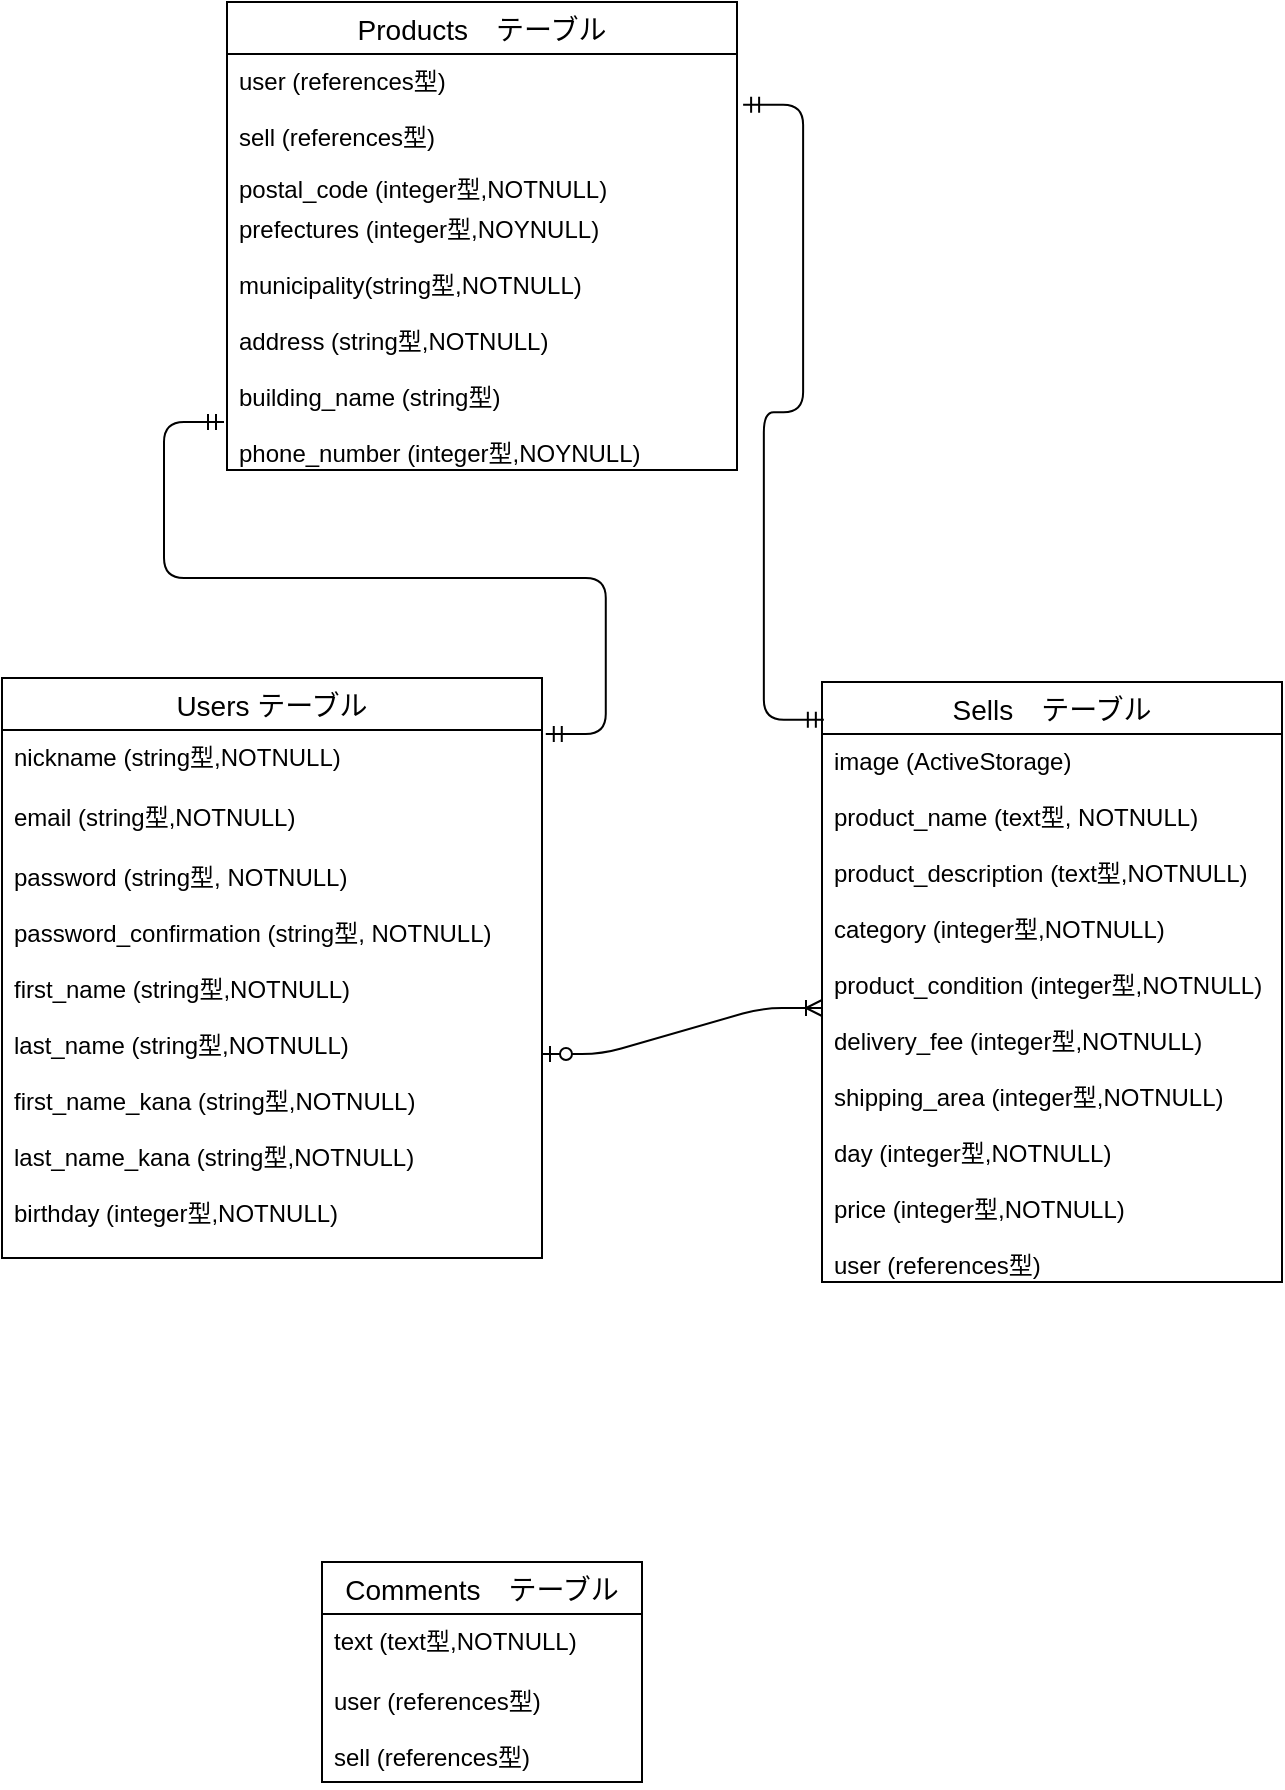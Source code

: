 <mxfile version="13.10.0" type="embed">
    <diagram id="T1gVkXLVHKzf2YZtEI99" name="ページ1">
        <mxGraphModel dx="449" dy="1705" grid="1" gridSize="10" guides="1" tooltips="1" connect="1" arrows="1" fold="1" page="1" pageScale="1" pageWidth="850" pageHeight="1100" math="0" shadow="0">
            <root>
                <mxCell id="0"/>
                <mxCell id="1" parent="0"/>
                <mxCell id="23" value="Users テーブル" style="swimlane;fontStyle=0;childLayout=stackLayout;horizontal=1;startSize=26;horizontalStack=0;resizeParent=1;resizeParentMax=0;resizeLast=0;collapsible=1;marginBottom=0;align=center;fontSize=14;" parent="1" vertex="1">
                    <mxGeometry y="108" width="270" height="290" as="geometry"/>
                </mxCell>
                <mxCell id="24" value="nickname (string型,NOTNULL)" style="text;strokeColor=none;fillColor=none;spacingLeft=4;spacingRight=4;overflow=hidden;rotatable=0;points=[[0,0.5],[1,0.5]];portConstraint=eastwest;fontSize=12;" parent="23" vertex="1">
                    <mxGeometry y="26" width="270" height="30" as="geometry"/>
                </mxCell>
                <mxCell id="25" value="email (string型,NOTNULL)" style="text;strokeColor=none;fillColor=none;spacingLeft=4;spacingRight=4;overflow=hidden;rotatable=0;points=[[0,0.5],[1,0.5]];portConstraint=eastwest;fontSize=12;" parent="23" vertex="1">
                    <mxGeometry y="56" width="270" height="30" as="geometry"/>
                </mxCell>
                <mxCell id="26" value="password (string型, NOTNULL)&#10;&#10;password_confirmation (string型, NOTNULL)&#10;&#10;first_name (string型,NOTNULL)&#10;&#10;last_name (string型,NOTNULL)&#10;&#10;first_name_kana (string型,NOTNULL)&#10;&#10;last_name_kana (string型,NOTNULL)&#10;&#10;birthday (integer型,NOTNULL)&#10;" style="text;strokeColor=none;fillColor=none;spacingLeft=4;spacingRight=4;overflow=hidden;rotatable=0;points=[[0,0.5],[1,0.5]];portConstraint=eastwest;fontSize=12;" parent="23" vertex="1">
                    <mxGeometry y="86" width="270" height="204" as="geometry"/>
                </mxCell>
                <mxCell id="27" value="Products　テーブル" style="swimlane;fontStyle=0;childLayout=stackLayout;horizontal=1;startSize=26;horizontalStack=0;resizeParent=1;resizeParentMax=0;resizeLast=0;collapsible=1;marginBottom=0;align=center;fontSize=14;" parent="1" vertex="1">
                    <mxGeometry x="112.5" y="-230" width="255" height="234" as="geometry"/>
                </mxCell>
                <mxCell id="30" value="user (references型)&#10;&#10;sell (references型)&#10;" style="text;strokeColor=none;fillColor=none;spacingLeft=4;spacingRight=4;overflow=hidden;rotatable=0;points=[[0,0.5],[1,0.5]];portConstraint=eastwest;fontSize=12;" parent="27" vertex="1">
                    <mxGeometry y="26" width="255" height="74" as="geometry"/>
                </mxCell>
                <mxCell id="53" value="prefectures (integer型,NOYNULL)&#10;&#10;municipality(string型,NOTNULL)&#10;&#10;address (string型,NOTNULL)&#10;&#10;building_name (string型)&#10;&#10;phone_number (integer型,NOYNULL)&#10;" style="text;strokeColor=none;fillColor=none;spacingLeft=4;spacingRight=4;overflow=hidden;rotatable=0;points=[[0,0.5],[1,0.5]];portConstraint=eastwest;fontSize=12;" vertex="1" parent="27">
                    <mxGeometry y="100" width="255" height="134" as="geometry"/>
                </mxCell>
                <mxCell id="39" value="Comments　テーブル" style="swimlane;fontStyle=0;childLayout=stackLayout;horizontal=1;startSize=26;horizontalStack=0;resizeParent=1;resizeParentMax=0;resizeLast=0;collapsible=1;marginBottom=0;align=center;fontSize=14;" parent="1" vertex="1">
                    <mxGeometry x="160" y="550" width="160" height="110" as="geometry"/>
                </mxCell>
                <mxCell id="41" value="text (text型,NOTNULL)" style="text;strokeColor=none;fillColor=none;spacingLeft=4;spacingRight=4;overflow=hidden;rotatable=0;points=[[0,0.5],[1,0.5]];portConstraint=eastwest;fontSize=12;" parent="39" vertex="1">
                    <mxGeometry y="26" width="160" height="30" as="geometry"/>
                </mxCell>
                <mxCell id="42" value="user (references型)&#10;&#10;sell (references型)" style="text;strokeColor=none;fillColor=none;spacingLeft=4;spacingRight=4;overflow=hidden;rotatable=0;points=[[0,0.5],[1,0.5]];portConstraint=eastwest;fontSize=12;" parent="39" vertex="1">
                    <mxGeometry y="56" width="160" height="54" as="geometry"/>
                </mxCell>
                <mxCell id="43" value="Sells　テーブル" style="swimlane;fontStyle=0;childLayout=stackLayout;horizontal=1;startSize=26;horizontalStack=0;resizeParent=1;resizeParentMax=0;resizeLast=0;collapsible=1;marginBottom=0;align=center;fontSize=14;" parent="1" vertex="1">
                    <mxGeometry x="410" y="110" width="230" height="300" as="geometry"/>
                </mxCell>
                <mxCell id="44" value="image (ActiveStorage)&#10;&#10;product_name (text型, NOTNULL)&#10;&#10;product_description (text型,NOTNULL)&#10;&#10;category (integer型,NOTNULL)&#10;&#10;product_condition (integer型,NOTNULL)&#10;&#10;delivery_fee (integer型,NOTNULL)&#10;&#10;shipping_area (integer型,NOTNULL)&#10;&#10;day (integer型,NOTNULL)&#10;&#10;price (integer型,NOTNULL)&#10;&#10;user (references型)&#10;" style="text;strokeColor=none;fillColor=none;spacingLeft=4;spacingRight=4;overflow=hidden;rotatable=0;points=[[0,0.5],[1,0.5]];portConstraint=eastwest;fontSize=12;" parent="43" vertex="1">
                    <mxGeometry y="26" width="230" height="274" as="geometry"/>
                </mxCell>
                <mxCell id="56" value="" style="edgeStyle=entityRelationEdgeStyle;fontSize=12;html=1;endArrow=ERoneToMany;startArrow=ERzeroToOne;exitX=1;exitY=0.5;exitDx=0;exitDy=0;" edge="1" parent="1" source="26" target="44">
                    <mxGeometry width="100" height="100" relative="1" as="geometry">
                        <mxPoint x="250" y="290" as="sourcePoint"/>
                        <mxPoint x="350" y="190" as="targetPoint"/>
                    </mxGeometry>
                </mxCell>
                <mxCell id="61" value="" style="edgeStyle=entityRelationEdgeStyle;fontSize=12;html=1;endArrow=ERmandOne;startArrow=ERmandOne;exitX=1.012;exitY=0.343;exitDx=0;exitDy=0;exitPerimeter=0;entryX=0.004;entryY=0.063;entryDx=0;entryDy=0;entryPerimeter=0;" edge="1" parent="1" source="30" target="43">
                    <mxGeometry width="100" height="100" relative="1" as="geometry">
                        <mxPoint x="440" y="108" as="sourcePoint"/>
                        <mxPoint x="520" y="110" as="targetPoint"/>
                    </mxGeometry>
                </mxCell>
                <mxCell id="51" value="postal_code (integer型,NOTNULL)" style="text;strokeColor=none;fillColor=none;spacingLeft=4;spacingRight=4;overflow=hidden;rotatable=0;points=[[0,0.5],[1,0.5]];portConstraint=eastwest;fontSize=12;" vertex="1" parent="1">
                    <mxGeometry x="112.5" y="-150" width="220" height="30" as="geometry"/>
                </mxCell>
                <mxCell id="62" value="" style="edgeStyle=entityRelationEdgeStyle;fontSize=12;html=1;endArrow=ERmandOne;startArrow=ERmandOne;exitX=1.007;exitY=0.067;exitDx=0;exitDy=0;exitPerimeter=0;" edge="1" parent="1" source="24">
                    <mxGeometry width="100" height="100" relative="1" as="geometry">
                        <mxPoint x="273" y="125" as="sourcePoint"/>
                        <mxPoint x="111" y="-20" as="targetPoint"/>
                    </mxGeometry>
                </mxCell>
            </root>
        </mxGraphModel>
    </diagram>
</mxfile>